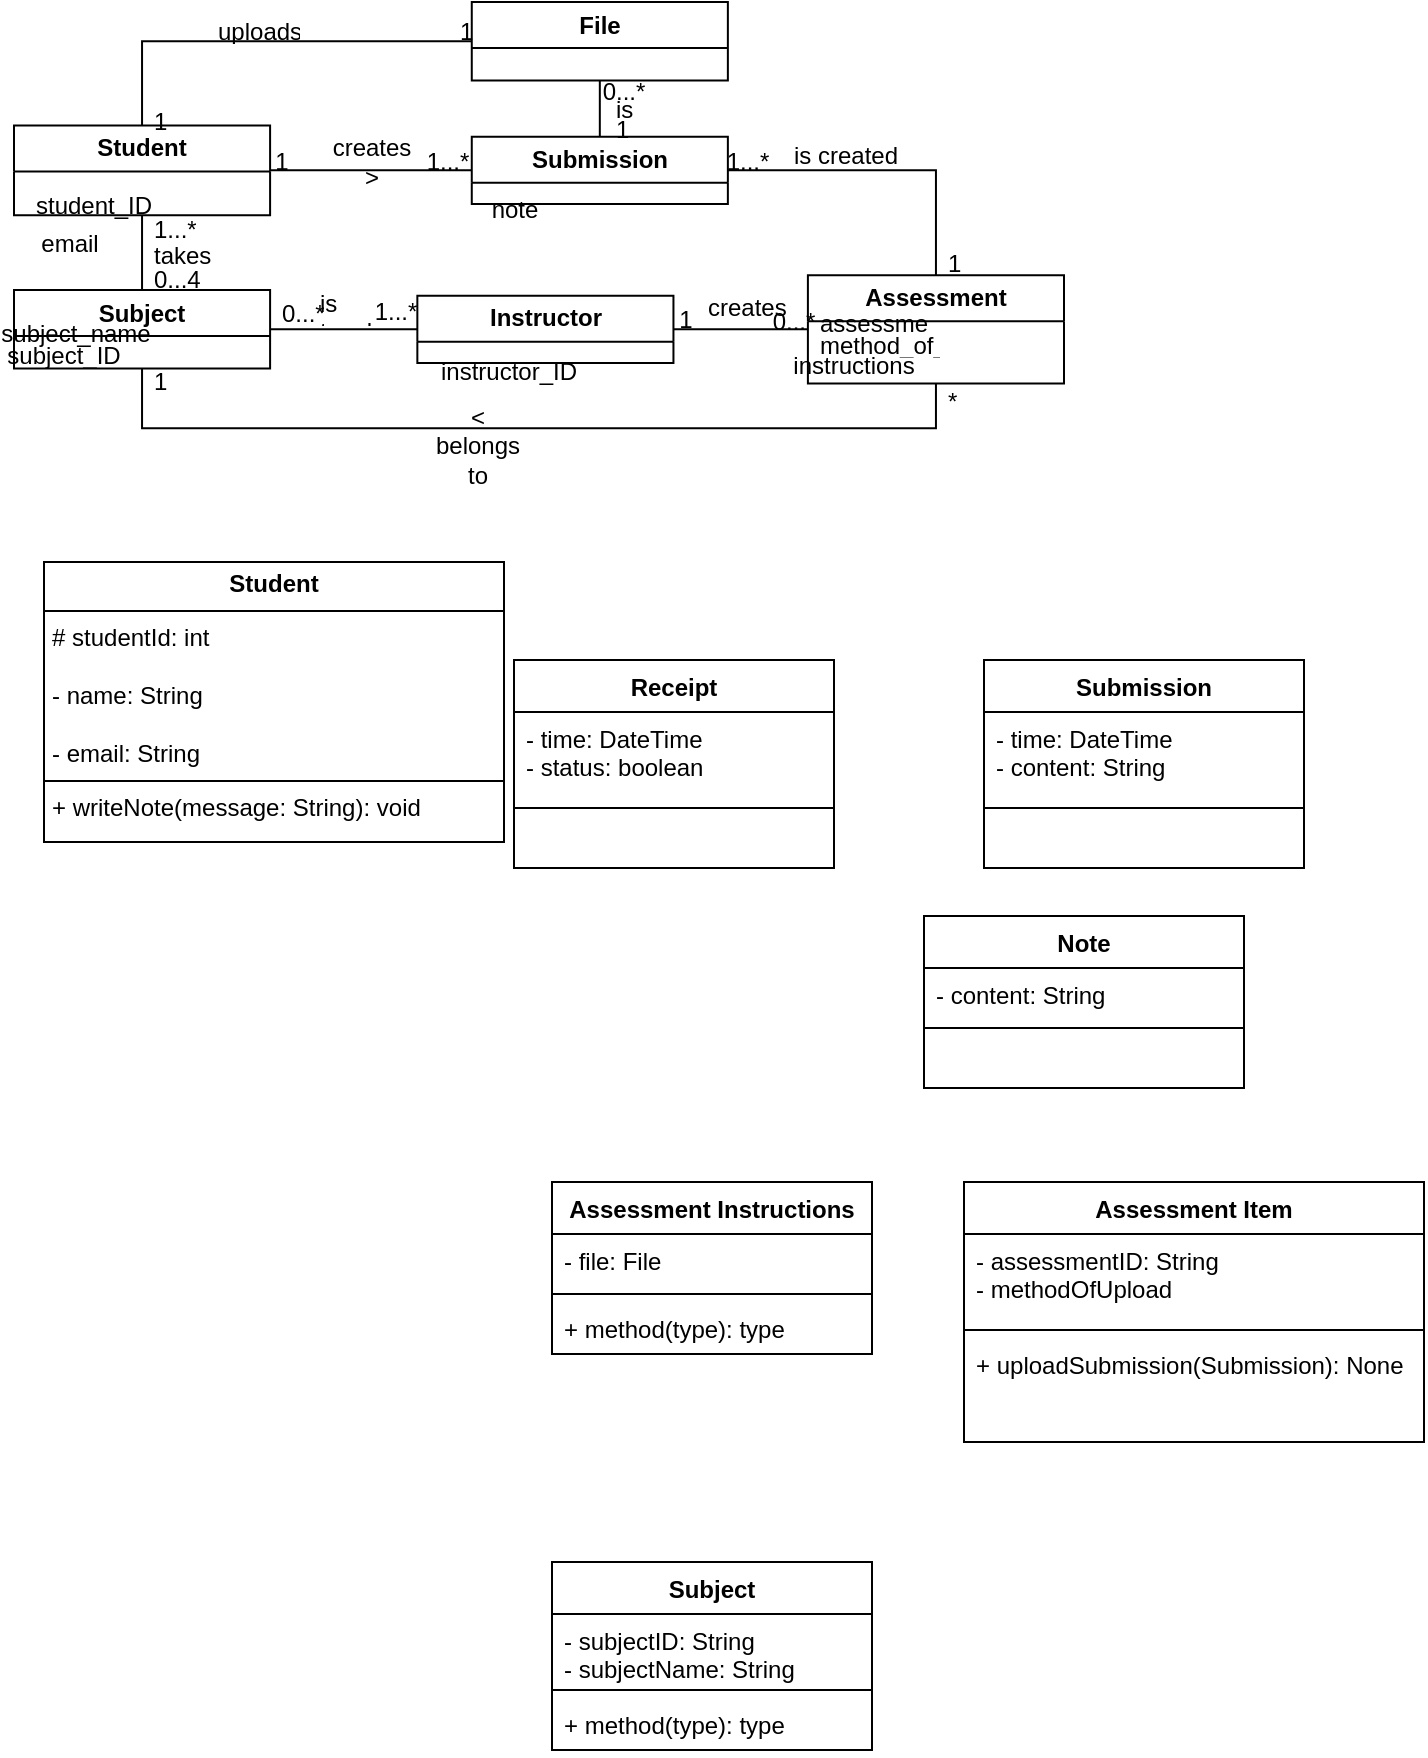 <mxfile version="26.1.2">
  <diagram name="Page-1" id="rKbwExK-3vX0L_XHVtF7">
    <mxGraphModel dx="1034" dy="493" grid="1" gridSize="10" guides="1" tooltips="1" connect="1" arrows="1" fold="1" page="1" pageScale="1" pageWidth="850" pageHeight="1100" math="0" shadow="0">
      <root>
        <mxCell id="0" />
        <mxCell id="1" parent="0" />
        <mxCell id="wHfV067CfWuDQIxYDQGR-2" value="" style="group" parent="1" vertex="1" connectable="0">
          <mxGeometry x="15" y="50" width="525" height="230" as="geometry" />
        </mxCell>
        <mxCell id="k3IEJMAI53Svd7K84ESS-2" value="Student" style="swimlane;whiteSpace=wrap;html=1;" parent="wHfV067CfWuDQIxYDQGR-2" vertex="1">
          <mxGeometry y="61.707" width="128.049" height="44.878" as="geometry" />
        </mxCell>
        <mxCell id="k3IEJMAI53Svd7K84ESS-3" value="email" style="text;html=1;align=center;verticalAlign=middle;whiteSpace=wrap;rounded=0;movable=0;resizable=0;rotatable=0;deletable=0;editable=0;locked=1;connectable=0;" parent="k3IEJMAI53Svd7K84ESS-2" vertex="1">
          <mxGeometry x="-2.5" y="44" width="60" height="30" as="geometry" />
        </mxCell>
        <mxCell id="k3IEJMAI53Svd7K84ESS-4" value="student_ID" style="text;strokeColor=none;fillColor=none;align=left;verticalAlign=middle;spacingLeft=4;spacingRight=4;overflow=hidden;points=[[0,0.5],[1,0.5]];portConstraint=eastwest;rotatable=0;whiteSpace=wrap;html=1;movable=0;resizable=0;deletable=0;editable=0;locked=1;connectable=0;" parent="k3IEJMAI53Svd7K84ESS-2" vertex="1">
          <mxGeometry x="5" y="25" width="80" height="30" as="geometry" />
        </mxCell>
        <mxCell id="k3IEJMAI53Svd7K84ESS-5" value="Instructor" style="swimlane;whiteSpace=wrap;html=1;" parent="wHfV067CfWuDQIxYDQGR-2" vertex="1">
          <mxGeometry x="201.677" y="146.835" width="128.049" height="33.659" as="geometry" />
        </mxCell>
        <mxCell id="k3IEJMAI53Svd7K84ESS-6" value="instructor_ID" style="text;html=1;align=center;verticalAlign=middle;resizable=0;points=[];autosize=1;strokeColor=none;fillColor=none;movable=0;rotatable=0;deletable=0;editable=0;locked=1;connectable=0;" parent="k3IEJMAI53Svd7K84ESS-5" vertex="1">
          <mxGeometry y="23" width="90" height="30" as="geometry" />
        </mxCell>
        <mxCell id="k3IEJMAI53Svd7K84ESS-7" value="Assessment" style="swimlane;whiteSpace=wrap;html=1;" parent="wHfV067CfWuDQIxYDQGR-2" vertex="1">
          <mxGeometry x="396.951" y="136.598" width="128.049" height="54.134" as="geometry" />
        </mxCell>
        <mxCell id="k3IEJMAI53Svd7K84ESS-8" value="method_of_upload" style="text;strokeColor=none;fillColor=none;align=left;verticalAlign=middle;spacingLeft=4;spacingRight=4;overflow=hidden;points=[[0,0.5],[1,0.5]];portConstraint=eastwest;rotatable=1;whiteSpace=wrap;html=1;movable=1;resizable=1;deletable=1;editable=1;locked=0;connectable=1;" parent="k3IEJMAI53Svd7K84ESS-7" vertex="1">
          <mxGeometry y="26.085" width="70.427" height="16.829" as="geometry" />
        </mxCell>
        <mxCell id="k3IEJMAI53Svd7K84ESS-9" value="instructions" style="text;html=1;align=center;verticalAlign=middle;whiteSpace=wrap;rounded=0;" parent="k3IEJMAI53Svd7K84ESS-7" vertex="1">
          <mxGeometry x="4.482" y="37.305" width="38.415" height="16.829" as="geometry" />
        </mxCell>
        <mxCell id="k3IEJMAI53Svd7K84ESS-10" value="assessment_ID" style="text;strokeColor=none;fillColor=none;align=left;verticalAlign=middle;spacingLeft=4;spacingRight=4;overflow=hidden;points=[[0,0.5],[1,0.5]];portConstraint=eastwest;rotatable=0;whiteSpace=wrap;html=1;" parent="k3IEJMAI53Svd7K84ESS-7" vertex="1">
          <mxGeometry y="14.866" width="64.024" height="16.829" as="geometry" />
        </mxCell>
        <mxCell id="k3IEJMAI53Svd7K84ESS-11" value="Submission" style="swimlane;whiteSpace=wrap;html=1;" parent="wHfV067CfWuDQIxYDQGR-2" vertex="1">
          <mxGeometry x="228.887" y="67.317" width="128.049" height="33.659" as="geometry" />
        </mxCell>
        <mxCell id="k3IEJMAI53Svd7K84ESS-12" value="note" style="text;html=1;align=center;verticalAlign=middle;resizable=0;points=[];autosize=1;strokeColor=none;fillColor=none;movable=0;rotatable=0;deletable=0;editable=0;locked=1;connectable=0;" parent="k3IEJMAI53Svd7K84ESS-11" vertex="1">
          <mxGeometry x="-4" y="22" width="50" height="30" as="geometry" />
        </mxCell>
        <mxCell id="k3IEJMAI53Svd7K84ESS-13" value="File" style="swimlane;whiteSpace=wrap;html=1;" parent="wHfV067CfWuDQIxYDQGR-2" vertex="1">
          <mxGeometry x="228.887" width="128.049" height="39.268" as="geometry" />
        </mxCell>
        <mxCell id="k3IEJMAI53Svd7K84ESS-14" value="1" style="text;strokeColor=none;fillColor=none;align=left;verticalAlign=middle;spacingLeft=4;spacingRight=4;overflow=hidden;points=[[0,0.5],[1,0.5]];portConstraint=eastwest;rotatable=0;whiteSpace=wrap;html=1;" parent="k3IEJMAI53Svd7K84ESS-13" vertex="1">
          <mxGeometry x="-12.165" y="5.61" width="51.22" height="16.829" as="geometry" />
        </mxCell>
        <mxCell id="k3IEJMAI53Svd7K84ESS-15" value="Subject" style="swimlane;whiteSpace=wrap;html=1;" parent="wHfV067CfWuDQIxYDQGR-2" vertex="1">
          <mxGeometry y="144.03" width="128.049" height="39.268" as="geometry" />
        </mxCell>
        <mxCell id="k3IEJMAI53Svd7K84ESS-16" value="subject_name" style="text;html=1;align=center;verticalAlign=middle;whiteSpace=wrap;rounded=0;" parent="k3IEJMAI53Svd7K84ESS-15" vertex="1">
          <mxGeometry x="11.524" y="15.427" width="38.415" height="14.024" as="geometry" />
        </mxCell>
        <mxCell id="k3IEJMAI53Svd7K84ESS-17" value="subject_ID" style="text;html=1;align=center;verticalAlign=middle;whiteSpace=wrap;rounded=0;" parent="k3IEJMAI53Svd7K84ESS-15" vertex="1">
          <mxGeometry x="5.762" y="24.122" width="38.415" height="16.829" as="geometry" />
        </mxCell>
        <mxCell id="k3IEJMAI53Svd7K84ESS-18" value="" style="endArrow=none;html=1;rounded=0;fontSize=12;startSize=8;endSize=8;curved=1;entryX=0;entryY=0.5;entryDx=0;entryDy=0;exitX=1;exitY=0.5;exitDx=0;exitDy=0;" parent="wHfV067CfWuDQIxYDQGR-2" source="k3IEJMAI53Svd7K84ESS-5" target="k3IEJMAI53Svd7K84ESS-7" edge="1">
          <mxGeometry width="50" height="50" relative="1" as="geometry">
            <mxPoint x="300.274" y="157.073" as="sourcePoint" />
            <mxPoint x="332.287" y="129.024" as="targetPoint" />
          </mxGeometry>
        </mxCell>
        <mxCell id="k3IEJMAI53Svd7K84ESS-19" value="creates &amp;gt;" style="text;strokeColor=none;fillColor=none;align=left;verticalAlign=middle;spacingLeft=4;spacingRight=4;overflow=hidden;points=[[0,0.5],[1,0.5]];portConstraint=eastwest;rotatable=0;whiteSpace=wrap;html=1;" parent="wHfV067CfWuDQIxYDQGR-2" vertex="1">
          <mxGeometry x="341.25" y="144.03" width="51.22" height="16.829" as="geometry" />
        </mxCell>
        <mxCell id="k3IEJMAI53Svd7K84ESS-20" value="" style="endArrow=none;html=1;rounded=0;fontSize=12;startSize=8;endSize=8;curved=1;entryX=0;entryY=0.5;entryDx=0;entryDy=0;exitX=1;exitY=0.5;exitDx=0;exitDy=0;" parent="wHfV067CfWuDQIxYDQGR-2" source="k3IEJMAI53Svd7K84ESS-15" target="k3IEJMAI53Svd7K84ESS-5" edge="1">
          <mxGeometry width="50" height="50" relative="1" as="geometry">
            <mxPoint x="146.616" y="162.683" as="sourcePoint" />
            <mxPoint x="178.628" y="134.634" as="targetPoint" />
          </mxGeometry>
        </mxCell>
        <mxCell id="k3IEJMAI53Svd7K84ESS-21" value="is taught by &amp;gt;" style="text;strokeColor=none;fillColor=none;align=left;verticalAlign=middle;spacingLeft=4;spacingRight=4;overflow=hidden;points=[[0,0.5],[1,0.5]];portConstraint=eastwest;rotatable=0;whiteSpace=wrap;html=1;" parent="wHfV067CfWuDQIxYDQGR-2" vertex="1">
          <mxGeometry x="147.256" y="141.226" width="38.415" height="22.439" as="geometry" />
        </mxCell>
        <mxCell id="k3IEJMAI53Svd7K84ESS-22" value="" style="endArrow=none;html=1;rounded=0;fontSize=12;startSize=8;endSize=8;curved=1;entryX=0.5;entryY=1;entryDx=0;entryDy=0;exitX=0.5;exitY=0;exitDx=0;exitDy=0;" parent="wHfV067CfWuDQIxYDQGR-2" source="k3IEJMAI53Svd7K84ESS-15" target="k3IEJMAI53Svd7K84ESS-2" edge="1">
          <mxGeometry width="50" height="50" relative="1" as="geometry">
            <mxPoint x="102.439" y="190.732" as="sourcePoint" />
            <mxPoint x="134.451" y="162.683" as="targetPoint" />
          </mxGeometry>
        </mxCell>
        <mxCell id="k3IEJMAI53Svd7K84ESS-23" value="takes" style="text;strokeColor=none;fillColor=none;align=left;verticalAlign=middle;spacingLeft=4;spacingRight=4;overflow=hidden;points=[[0,0.5],[1,0.5]];portConstraint=eastwest;rotatable=0;whiteSpace=wrap;html=1;" parent="wHfV067CfWuDQIxYDQGR-2" vertex="1">
          <mxGeometry x="64.024" y="117.805" width="51.22" height="16.829" as="geometry" />
        </mxCell>
        <mxCell id="k3IEJMAI53Svd7K84ESS-24" value="" style="endArrow=none;html=1;rounded=0;entryX=0;entryY=0.5;entryDx=0;entryDy=0;exitX=1;exitY=0.5;exitDx=0;exitDy=0;" parent="wHfV067CfWuDQIxYDQGR-2" source="k3IEJMAI53Svd7K84ESS-2" target="k3IEJMAI53Svd7K84ESS-11" edge="1">
          <mxGeometry width="50" height="50" relative="1" as="geometry">
            <mxPoint x="236.89" y="190.732" as="sourcePoint" />
            <mxPoint x="268.902" y="162.683" as="targetPoint" />
          </mxGeometry>
        </mxCell>
        <mxCell id="k3IEJMAI53Svd7K84ESS-25" value="" style="endArrow=none;html=1;rounded=0;entryX=0.5;entryY=1;entryDx=0;entryDy=0;exitX=0.5;exitY=0;exitDx=0;exitDy=0;" parent="wHfV067CfWuDQIxYDQGR-2" source="k3IEJMAI53Svd7K84ESS-11" target="k3IEJMAI53Svd7K84ESS-13" edge="1">
          <mxGeometry width="50" height="50" relative="1" as="geometry">
            <mxPoint x="236.89" y="84.146" as="sourcePoint" />
            <mxPoint x="268.902" y="56.098" as="targetPoint" />
          </mxGeometry>
        </mxCell>
        <mxCell id="k3IEJMAI53Svd7K84ESS-26" value="" style="endArrow=none;html=1;rounded=0;entryX=0.5;entryY=0;entryDx=0;entryDy=0;exitX=0;exitY=0.5;exitDx=0;exitDy=0;" parent="wHfV067CfWuDQIxYDQGR-2" source="k3IEJMAI53Svd7K84ESS-13" target="k3IEJMAI53Svd7K84ESS-2" edge="1">
          <mxGeometry width="50" height="50" relative="1" as="geometry">
            <mxPoint x="262.5" y="84.146" as="sourcePoint" />
            <mxPoint x="294.512" y="56.098" as="targetPoint" />
            <Array as="points">
              <mxPoint x="64.024" y="19.634" />
            </Array>
          </mxGeometry>
        </mxCell>
        <mxCell id="k3IEJMAI53Svd7K84ESS-27" value="" style="endArrow=none;html=1;rounded=0;entryX=1;entryY=0.5;entryDx=0;entryDy=0;exitX=0.5;exitY=0;exitDx=0;exitDy=0;" parent="wHfV067CfWuDQIxYDQGR-2" source="k3IEJMAI53Svd7K84ESS-7" target="k3IEJMAI53Svd7K84ESS-11" edge="1">
          <mxGeometry width="50" height="50" relative="1" as="geometry">
            <mxPoint x="217.683" y="100.976" as="sourcePoint" />
            <mxPoint x="249.695" y="72.927" as="targetPoint" />
            <Array as="points">
              <mxPoint x="460.976" y="84.146" />
            </Array>
          </mxGeometry>
        </mxCell>
        <mxCell id="k3IEJMAI53Svd7K84ESS-28" value="" style="endArrow=none;html=1;rounded=0;exitX=0.5;exitY=1;exitDx=0;exitDy=0;entryX=0.5;entryY=1;entryDx=0;entryDy=0;" parent="wHfV067CfWuDQIxYDQGR-2" source="k3IEJMAI53Svd7K84ESS-15" target="k3IEJMAI53Svd7K84ESS-7" edge="1">
          <mxGeometry width="50" height="50" relative="1" as="geometry">
            <mxPoint x="65.625" y="193.537" as="sourcePoint" />
            <mxPoint x="411.357" y="207.561" as="targetPoint" />
            <Array as="points">
              <mxPoint x="64.024" y="213.171" />
              <mxPoint x="238.491" y="213.171" />
              <mxPoint x="460.976" y="213.171" />
            </Array>
          </mxGeometry>
        </mxCell>
        <mxCell id="k3IEJMAI53Svd7K84ESS-29" value="uploads &amp;gt;" style="text;strokeColor=none;fillColor=none;align=left;verticalAlign=middle;spacingLeft=4;spacingRight=4;overflow=hidden;points=[[0,0.5],[1,0.5]];portConstraint=eastwest;rotatable=0;whiteSpace=wrap;html=1;" parent="wHfV067CfWuDQIxYDQGR-2" vertex="1">
          <mxGeometry x="96.037" y="5.61" width="51.22" height="16.829" as="geometry" />
        </mxCell>
        <mxCell id="k3IEJMAI53Svd7K84ESS-30" value="&amp;lt; belongs to" style="text;html=1;align=center;verticalAlign=middle;whiteSpace=wrap;rounded=0;" parent="wHfV067CfWuDQIxYDQGR-2" vertex="1">
          <mxGeometry x="212.881" y="213.171" width="38.415" height="16.829" as="geometry" />
        </mxCell>
        <mxCell id="k3IEJMAI53Svd7K84ESS-31" value="is created for &amp;gt;" style="text;strokeColor=none;fillColor=none;align=left;verticalAlign=middle;spacingLeft=4;spacingRight=4;overflow=hidden;points=[[0,0.5],[1,0.5]];portConstraint=eastwest;rotatable=0;whiteSpace=wrap;html=1;" parent="wHfV067CfWuDQIxYDQGR-2" vertex="1">
          <mxGeometry x="384.146" y="67.317" width="64.665" height="16.829" as="geometry" />
        </mxCell>
        <mxCell id="k3IEJMAI53Svd7K84ESS-32" value="creates &amp;gt;" style="text;html=1;align=center;verticalAlign=middle;whiteSpace=wrap;rounded=0;" parent="wHfV067CfWuDQIxYDQGR-2" vertex="1">
          <mxGeometry x="160.061" y="71.805" width="38.415" height="16.829" as="geometry" />
        </mxCell>
        <mxCell id="k3IEJMAI53Svd7K84ESS-33" value="is added to" style="text;strokeColor=none;fillColor=none;align=left;verticalAlign=middle;spacingLeft=4;spacingRight=4;overflow=hidden;points=[[0,0.5],[1,0.5]];portConstraint=eastwest;rotatable=0;whiteSpace=wrap;html=1;" parent="wHfV067CfWuDQIxYDQGR-2" vertex="1">
          <mxGeometry x="294.512" y="44.878" width="51.22" height="16.829" as="geometry" />
        </mxCell>
        <mxCell id="k3IEJMAI53Svd7K84ESS-34" value="*" style="text;strokeColor=none;fillColor=none;align=left;verticalAlign=middle;spacingLeft=4;spacingRight=4;overflow=hidden;points=[[0,0.5],[1,0.5]];portConstraint=eastwest;rotatable=0;whiteSpace=wrap;html=1;" parent="wHfV067CfWuDQIxYDQGR-2" vertex="1">
          <mxGeometry x="460.976" y="190.732" width="51.22" height="16.829" as="geometry" />
        </mxCell>
        <mxCell id="k3IEJMAI53Svd7K84ESS-35" value="1" style="text;strokeColor=none;fillColor=none;align=left;verticalAlign=middle;spacingLeft=4;spacingRight=4;overflow=hidden;points=[[0,0.5],[1,0.5]];portConstraint=eastwest;rotatable=0;whiteSpace=wrap;html=1;" parent="wHfV067CfWuDQIxYDQGR-2" vertex="1">
          <mxGeometry x="64.024" y="180.494" width="51.22" height="16.829" as="geometry" />
        </mxCell>
        <mxCell id="k3IEJMAI53Svd7K84ESS-36" value="0...*" style="text;strokeColor=none;fillColor=none;align=left;verticalAlign=middle;spacingLeft=4;spacingRight=4;overflow=hidden;points=[[0,0.5],[1,0.5]];portConstraint=eastwest;rotatable=0;whiteSpace=wrap;html=1;" parent="wHfV067CfWuDQIxYDQGR-2" vertex="1">
          <mxGeometry x="128.049" y="146.835" width="51.22" height="16.829" as="geometry" />
        </mxCell>
        <mxCell id="k3IEJMAI53Svd7K84ESS-37" value="1...*" style="text;html=1;align=center;verticalAlign=middle;whiteSpace=wrap;rounded=0;" parent="wHfV067CfWuDQIxYDQGR-2" vertex="1">
          <mxGeometry x="172.226" y="146.835" width="38.415" height="16.829" as="geometry" />
        </mxCell>
        <mxCell id="k3IEJMAI53Svd7K84ESS-38" value="0...4" style="text;strokeColor=none;fillColor=none;align=left;verticalAlign=middle;spacingLeft=4;spacingRight=4;overflow=hidden;points=[[0,0.5],[1,0.5]];portConstraint=eastwest;rotatable=0;whiteSpace=wrap;html=1;" parent="wHfV067CfWuDQIxYDQGR-2" vertex="1">
          <mxGeometry x="64.024" y="130.006" width="51.22" height="16.829" as="geometry" />
        </mxCell>
        <mxCell id="k3IEJMAI53Svd7K84ESS-39" value="1...*" style="text;strokeColor=none;fillColor=none;align=left;verticalAlign=middle;spacingLeft=4;spacingRight=4;overflow=hidden;points=[[0,0.5],[1,0.5]];portConstraint=eastwest;rotatable=0;whiteSpace=wrap;html=1;" parent="wHfV067CfWuDQIxYDQGR-2" vertex="1">
          <mxGeometry x="64.024" y="104.341" width="51.22" height="16.829" as="geometry" />
        </mxCell>
        <mxCell id="k3IEJMAI53Svd7K84ESS-40" value="1" style="text;strokeColor=none;fillColor=none;align=left;verticalAlign=middle;spacingLeft=4;spacingRight=4;overflow=hidden;points=[[0,0.5],[1,0.5]];portConstraint=eastwest;rotatable=0;whiteSpace=wrap;html=1;" parent="wHfV067CfWuDQIxYDQGR-2" vertex="1">
          <mxGeometry x="460.976" y="121.171" width="51.22" height="16.829" as="geometry" />
        </mxCell>
        <mxCell id="k3IEJMAI53Svd7K84ESS-41" value="1...*" style="text;html=1;align=center;verticalAlign=middle;whiteSpace=wrap;rounded=0;" parent="wHfV067CfWuDQIxYDQGR-2" vertex="1">
          <mxGeometry x="347.652" y="71.244" width="38.415" height="16.829" as="geometry" />
        </mxCell>
        <mxCell id="k3IEJMAI53Svd7K84ESS-42" value="1" style="text;strokeColor=none;fillColor=none;align=left;verticalAlign=middle;spacingLeft=4;spacingRight=4;overflow=hidden;points=[[0,0.5],[1,0.5]];portConstraint=eastwest;rotatable=0;whiteSpace=wrap;html=1;" parent="wHfV067CfWuDQIxYDQGR-2" vertex="1">
          <mxGeometry x="64.024" y="50.488" width="51.22" height="16.829" as="geometry" />
        </mxCell>
        <mxCell id="k3IEJMAI53Svd7K84ESS-43" value="1...*" style="text;html=1;align=center;verticalAlign=middle;whiteSpace=wrap;rounded=0;" parent="wHfV067CfWuDQIxYDQGR-2" vertex="1">
          <mxGeometry x="198.476" y="71.805" width="38.415" height="16.829" as="geometry" />
        </mxCell>
        <mxCell id="k3IEJMAI53Svd7K84ESS-44" value="1" style="text;html=1;align=center;verticalAlign=middle;whiteSpace=wrap;rounded=0;" parent="wHfV067CfWuDQIxYDQGR-2" vertex="1">
          <mxGeometry x="115.244" y="71.244" width="38.415" height="16.829" as="geometry" />
        </mxCell>
        <mxCell id="k3IEJMAI53Svd7K84ESS-45" value="0...*" style="text;html=1;align=center;verticalAlign=middle;whiteSpace=wrap;rounded=0;" parent="wHfV067CfWuDQIxYDQGR-2" vertex="1">
          <mxGeometry x="371.341" y="151.463" width="38.415" height="16.829" as="geometry" />
        </mxCell>
        <mxCell id="k3IEJMAI53Svd7K84ESS-46" value="1" style="text;html=1;align=center;verticalAlign=middle;whiteSpace=wrap;rounded=0;" parent="wHfV067CfWuDQIxYDQGR-2" vertex="1">
          <mxGeometry x="317.241" y="150.902" width="38.415" height="16.829" as="geometry" />
        </mxCell>
        <mxCell id="k3IEJMAI53Svd7K84ESS-47" value="1" style="text;strokeColor=none;fillColor=none;align=left;verticalAlign=middle;spacingLeft=4;spacingRight=4;overflow=hidden;points=[[0,0.5],[1,0.5]];portConstraint=eastwest;rotatable=0;whiteSpace=wrap;html=1;" parent="wHfV067CfWuDQIxYDQGR-2" vertex="1">
          <mxGeometry x="294.512" y="54.415" width="51.22" height="16.829" as="geometry" />
        </mxCell>
        <mxCell id="k3IEJMAI53Svd7K84ESS-48" value="0...*" style="text;html=1;align=center;verticalAlign=middle;whiteSpace=wrap;rounded=0;" parent="wHfV067CfWuDQIxYDQGR-2" vertex="1">
          <mxGeometry x="285.549" y="36.463" width="38.415" height="16.829" as="geometry" />
        </mxCell>
        <mxCell id="ACjchlB8cUyKwme4c0zG-1" value="&lt;p style=&quot;margin:0px;margin-top:4px;text-align:center;&quot;&gt;&lt;b&gt;Student&lt;/b&gt;&lt;/p&gt;&lt;hr size=&quot;1&quot; style=&quot;border-style:solid;&quot;&gt;&lt;p style=&quot;margin:0px;margin-left:4px;&quot;&gt;# studentId: int&lt;/p&gt;&lt;p style=&quot;margin:0px;margin-left:4px;&quot;&gt;&lt;br&gt;&lt;/p&gt;&lt;p style=&quot;margin:0px;margin-left:4px;&quot;&gt;- name: String&lt;/p&gt;&lt;p style=&quot;margin:0px;margin-left:4px;&quot;&gt;&lt;br&gt;&lt;/p&gt;&lt;p style=&quot;margin:0px;margin-left:4px;&quot;&gt;- email: String&lt;/p&gt;&lt;hr size=&quot;1&quot; style=&quot;border-style:solid;&quot;&gt;&lt;p style=&quot;margin:0px;margin-left:4px;&quot;&gt;+ writeNote(message: String): void&lt;/p&gt;" style="verticalAlign=top;align=left;overflow=fill;html=1;whiteSpace=wrap;" vertex="1" parent="1">
          <mxGeometry x="30" y="330" width="230" height="140" as="geometry" />
        </mxCell>
        <mxCell id="mmB03bYyp7lhso9zPrD_-9" value="Submission" style="swimlane;fontStyle=1;align=center;verticalAlign=top;childLayout=stackLayout;horizontal=1;startSize=26;horizontalStack=0;resizeParent=1;resizeParentMax=0;resizeLast=0;collapsible=1;marginBottom=0;whiteSpace=wrap;html=1;" parent="1" vertex="1">
          <mxGeometry x="500" y="379" width="160" height="104" as="geometry" />
        </mxCell>
        <mxCell id="mmB03bYyp7lhso9zPrD_-10" value="- time: DateTime&lt;br&gt;&lt;div&gt;&lt;span style=&quot;background-color: transparent; color: light-dark(rgb(0, 0, 0), rgb(255, 255, 255));&quot;&gt;- content: String&amp;nbsp;&lt;/span&gt;&amp;nbsp;&lt;div&gt;&lt;br&gt;&lt;/div&gt;&lt;/div&gt;" style="text;strokeColor=none;fillColor=none;align=left;verticalAlign=top;spacingLeft=4;spacingRight=4;overflow=hidden;rotatable=0;points=[[0,0.5],[1,0.5]];portConstraint=eastwest;whiteSpace=wrap;html=1;" parent="mmB03bYyp7lhso9zPrD_-9" vertex="1">
          <mxGeometry y="26" width="160" height="44" as="geometry" />
        </mxCell>
        <mxCell id="mmB03bYyp7lhso9zPrD_-11" value="" style="line;strokeWidth=1;fillColor=none;align=left;verticalAlign=middle;spacingTop=-1;spacingLeft=3;spacingRight=3;rotatable=0;labelPosition=right;points=[];portConstraint=eastwest;strokeColor=inherit;" parent="mmB03bYyp7lhso9zPrD_-9" vertex="1">
          <mxGeometry y="70" width="160" height="8" as="geometry" />
        </mxCell>
        <mxCell id="mmB03bYyp7lhso9zPrD_-12" value="&lt;br&gt;&lt;div&gt;&lt;br&gt;&lt;/div&gt;" style="text;strokeColor=none;fillColor=none;align=left;verticalAlign=top;spacingLeft=4;spacingRight=4;overflow=hidden;rotatable=0;points=[[0,0.5],[1,0.5]];portConstraint=eastwest;whiteSpace=wrap;html=1;" parent="mmB03bYyp7lhso9zPrD_-9" vertex="1">
          <mxGeometry y="78" width="160" height="26" as="geometry" />
        </mxCell>
        <mxCell id="k3IEJMAI53Svd7K84ESS-54" value="Assessment Item" style="swimlane;fontStyle=1;align=center;verticalAlign=top;childLayout=stackLayout;horizontal=1;startSize=26;horizontalStack=0;resizeParent=1;resizeParentMax=0;resizeLast=0;collapsible=1;marginBottom=0;whiteSpace=wrap;html=1;" parent="1" vertex="1">
          <mxGeometry x="490" y="640" width="230" height="130" as="geometry" />
        </mxCell>
        <mxCell id="k3IEJMAI53Svd7K84ESS-55" value="- assessmentID: String&lt;div&gt;- methodOfUpload&lt;/div&gt;" style="text;strokeColor=none;fillColor=none;align=left;verticalAlign=top;spacingLeft=4;spacingRight=4;overflow=hidden;rotatable=0;points=[[0,0.5],[1,0.5]];portConstraint=eastwest;whiteSpace=wrap;html=1;" parent="k3IEJMAI53Svd7K84ESS-54" vertex="1">
          <mxGeometry y="26" width="230" height="44" as="geometry" />
        </mxCell>
        <mxCell id="k3IEJMAI53Svd7K84ESS-56" value="" style="line;strokeWidth=1;fillColor=none;align=left;verticalAlign=middle;spacingTop=-1;spacingLeft=3;spacingRight=3;rotatable=0;labelPosition=right;points=[];portConstraint=eastwest;strokeColor=inherit;" parent="k3IEJMAI53Svd7K84ESS-54" vertex="1">
          <mxGeometry y="70" width="230" height="8" as="geometry" />
        </mxCell>
        <mxCell id="k3IEJMAI53Svd7K84ESS-57" value="+ uploadSubmission(Submission): None" style="text;strokeColor=none;fillColor=none;align=left;verticalAlign=top;spacingLeft=4;spacingRight=4;overflow=hidden;rotatable=0;points=[[0,0.5],[1,0.5]];portConstraint=eastwest;whiteSpace=wrap;html=1;" parent="k3IEJMAI53Svd7K84ESS-54" vertex="1">
          <mxGeometry y="78" width="230" height="52" as="geometry" />
        </mxCell>
        <mxCell id="mmB03bYyp7lhso9zPrD_-13" value="Receipt" style="swimlane;fontStyle=1;align=center;verticalAlign=top;childLayout=stackLayout;horizontal=1;startSize=26;horizontalStack=0;resizeParent=1;resizeParentMax=0;resizeLast=0;collapsible=1;marginBottom=0;whiteSpace=wrap;html=1;" parent="1" vertex="1">
          <mxGeometry x="265" y="379" width="160" height="104" as="geometry" />
        </mxCell>
        <mxCell id="mmB03bYyp7lhso9zPrD_-14" value="- time: DateTime&lt;div&gt;- status: boolean&lt;/div&gt;" style="text;strokeColor=none;fillColor=none;align=left;verticalAlign=top;spacingLeft=4;spacingRight=4;overflow=hidden;rotatable=0;points=[[0,0.5],[1,0.5]];portConstraint=eastwest;whiteSpace=wrap;html=1;" parent="mmB03bYyp7lhso9zPrD_-13" vertex="1">
          <mxGeometry y="26" width="160" height="44" as="geometry" />
        </mxCell>
        <mxCell id="mmB03bYyp7lhso9zPrD_-15" value="" style="line;strokeWidth=1;fillColor=none;align=left;verticalAlign=middle;spacingTop=-1;spacingLeft=3;spacingRight=3;rotatable=0;labelPosition=right;points=[];portConstraint=eastwest;strokeColor=inherit;" parent="mmB03bYyp7lhso9zPrD_-13" vertex="1">
          <mxGeometry y="70" width="160" height="8" as="geometry" />
        </mxCell>
        <mxCell id="mmB03bYyp7lhso9zPrD_-16" value="&lt;br&gt;&lt;div&gt;&lt;br&gt;&lt;/div&gt;" style="text;strokeColor=none;fillColor=none;align=left;verticalAlign=top;spacingLeft=4;spacingRight=4;overflow=hidden;rotatable=0;points=[[0,0.5],[1,0.5]];portConstraint=eastwest;whiteSpace=wrap;html=1;" parent="mmB03bYyp7lhso9zPrD_-13" vertex="1">
          <mxGeometry y="78" width="160" height="26" as="geometry" />
        </mxCell>
        <mxCell id="k3IEJMAI53Svd7K84ESS-58" value="Assessment Instructions" style="swimlane;fontStyle=1;align=center;verticalAlign=top;childLayout=stackLayout;horizontal=1;startSize=26;horizontalStack=0;resizeParent=1;resizeParentMax=0;resizeLast=0;collapsible=1;marginBottom=0;whiteSpace=wrap;html=1;" parent="1" vertex="1">
          <mxGeometry x="284" y="640" width="160" height="86" as="geometry" />
        </mxCell>
        <mxCell id="k3IEJMAI53Svd7K84ESS-59" value="- file: File" style="text;strokeColor=none;fillColor=none;align=left;verticalAlign=top;spacingLeft=4;spacingRight=4;overflow=hidden;rotatable=0;points=[[0,0.5],[1,0.5]];portConstraint=eastwest;whiteSpace=wrap;html=1;" parent="k3IEJMAI53Svd7K84ESS-58" vertex="1">
          <mxGeometry y="26" width="160" height="26" as="geometry" />
        </mxCell>
        <mxCell id="k3IEJMAI53Svd7K84ESS-60" value="" style="line;strokeWidth=1;fillColor=none;align=left;verticalAlign=middle;spacingTop=-1;spacingLeft=3;spacingRight=3;rotatable=0;labelPosition=right;points=[];portConstraint=eastwest;strokeColor=inherit;" parent="k3IEJMAI53Svd7K84ESS-58" vertex="1">
          <mxGeometry y="52" width="160" height="8" as="geometry" />
        </mxCell>
        <mxCell id="k3IEJMAI53Svd7K84ESS-61" value="+ method(type): type" style="text;strokeColor=none;fillColor=none;align=left;verticalAlign=top;spacingLeft=4;spacingRight=4;overflow=hidden;rotatable=0;points=[[0,0.5],[1,0.5]];portConstraint=eastwest;whiteSpace=wrap;html=1;" parent="k3IEJMAI53Svd7K84ESS-58" vertex="1">
          <mxGeometry y="60" width="160" height="26" as="geometry" />
        </mxCell>
        <mxCell id="IdatpSVOikvMkdFeSqtJ-1" value="Subject" style="swimlane;fontStyle=1;align=center;verticalAlign=top;childLayout=stackLayout;horizontal=1;startSize=26;horizontalStack=0;resizeParent=1;resizeParentMax=0;resizeLast=0;collapsible=1;marginBottom=0;whiteSpace=wrap;html=1;" vertex="1" parent="1">
          <mxGeometry x="284" y="830" width="160" height="94" as="geometry" />
        </mxCell>
        <mxCell id="IdatpSVOikvMkdFeSqtJ-2" value="- subjectID: String&lt;div&gt;- subjectName: String&lt;/div&gt;" style="text;strokeColor=none;fillColor=none;align=left;verticalAlign=top;spacingLeft=4;spacingRight=4;overflow=hidden;rotatable=0;points=[[0,0.5],[1,0.5]];portConstraint=eastwest;whiteSpace=wrap;html=1;" vertex="1" parent="IdatpSVOikvMkdFeSqtJ-1">
          <mxGeometry y="26" width="160" height="34" as="geometry" />
        </mxCell>
        <mxCell id="IdatpSVOikvMkdFeSqtJ-3" value="" style="line;strokeWidth=1;fillColor=none;align=left;verticalAlign=middle;spacingTop=-1;spacingLeft=3;spacingRight=3;rotatable=0;labelPosition=right;points=[];portConstraint=eastwest;strokeColor=inherit;" vertex="1" parent="IdatpSVOikvMkdFeSqtJ-1">
          <mxGeometry y="60" width="160" height="8" as="geometry" />
        </mxCell>
        <mxCell id="IdatpSVOikvMkdFeSqtJ-4" value="+ method(type): type" style="text;strokeColor=none;fillColor=none;align=left;verticalAlign=top;spacingLeft=4;spacingRight=4;overflow=hidden;rotatable=0;points=[[0,0.5],[1,0.5]];portConstraint=eastwest;whiteSpace=wrap;html=1;" vertex="1" parent="IdatpSVOikvMkdFeSqtJ-1">
          <mxGeometry y="68" width="160" height="26" as="geometry" />
        </mxCell>
        <mxCell id="PRxeIRRLWyWUh9yWXRgc-1" value="Note" style="swimlane;fontStyle=1;align=center;verticalAlign=top;childLayout=stackLayout;horizontal=1;startSize=26;horizontalStack=0;resizeParent=1;resizeParentMax=0;resizeLast=0;collapsible=1;marginBottom=0;whiteSpace=wrap;html=1;" vertex="1" parent="1">
          <mxGeometry x="470" y="507" width="160" height="86" as="geometry" />
        </mxCell>
        <mxCell id="PRxeIRRLWyWUh9yWXRgc-2" value="- content: String" style="text;strokeColor=none;fillColor=none;align=left;verticalAlign=top;spacingLeft=4;spacingRight=4;overflow=hidden;rotatable=0;points=[[0,0.5],[1,0.5]];portConstraint=eastwest;whiteSpace=wrap;html=1;" vertex="1" parent="PRxeIRRLWyWUh9yWXRgc-1">
          <mxGeometry y="26" width="160" height="26" as="geometry" />
        </mxCell>
        <mxCell id="PRxeIRRLWyWUh9yWXRgc-3" value="" style="line;strokeWidth=1;fillColor=none;align=left;verticalAlign=middle;spacingTop=-1;spacingLeft=3;spacingRight=3;rotatable=0;labelPosition=right;points=[];portConstraint=eastwest;strokeColor=inherit;" vertex="1" parent="PRxeIRRLWyWUh9yWXRgc-1">
          <mxGeometry y="52" width="160" height="8" as="geometry" />
        </mxCell>
        <mxCell id="PRxeIRRLWyWUh9yWXRgc-4" value="&lt;div&gt;&lt;br&gt;&lt;/div&gt;&lt;div&gt;&lt;br&gt;&lt;/div&gt;" style="text;strokeColor=none;fillColor=none;align=left;verticalAlign=top;spacingLeft=4;spacingRight=4;overflow=hidden;rotatable=0;points=[[0,0.5],[1,0.5]];portConstraint=eastwest;whiteSpace=wrap;html=1;" vertex="1" parent="PRxeIRRLWyWUh9yWXRgc-1">
          <mxGeometry y="60" width="160" height="26" as="geometry" />
        </mxCell>
      </root>
    </mxGraphModel>
  </diagram>
</mxfile>

